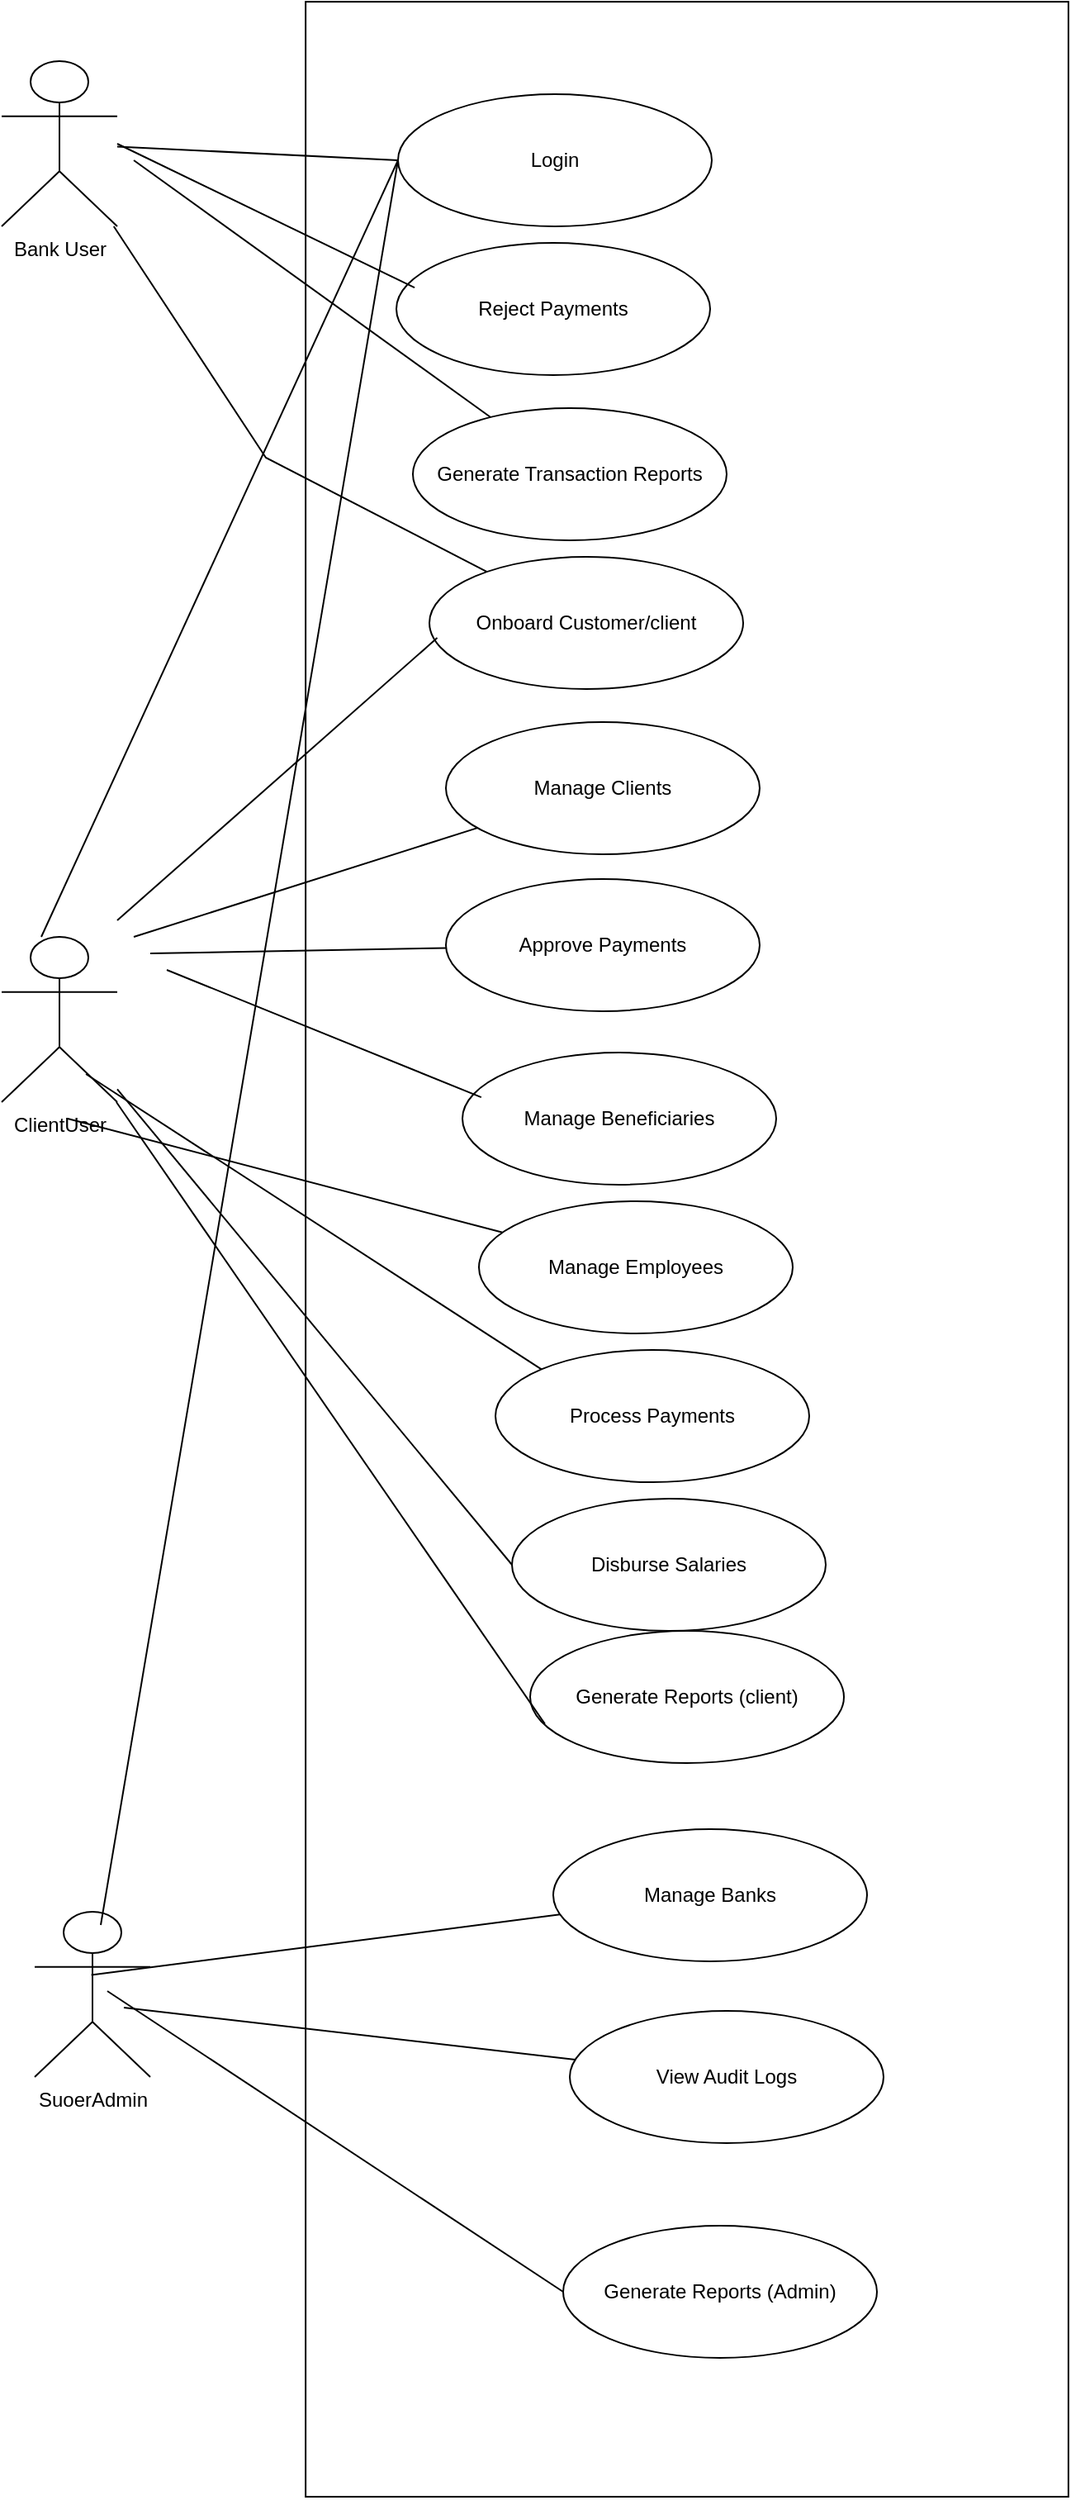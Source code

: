 <mxfile version="28.2.0">
  <diagram name="Page-1" id="bWau1FHbGcDvVud7MTYb">
    <mxGraphModel dx="983" dy="680" grid="1" gridSize="10" guides="1" tooltips="1" connect="1" arrows="1" fold="1" page="1" pageScale="1" pageWidth="827" pageHeight="1169" math="0" shadow="0">
      <root>
        <mxCell id="0" />
        <mxCell id="1" parent="0" />
        <mxCell id="hNP5SjPkfKcfT4q39lfH-1" value="" style="ellipse;whiteSpace=wrap;html=1;" vertex="1" parent="1">
          <mxGeometry x="300" y="330" width="120" height="80" as="geometry" />
        </mxCell>
        <mxCell id="hNP5SjPkfKcfT4q39lfH-2" value="" style="rounded=0;whiteSpace=wrap;html=1;rotation=90;" vertex="1" parent="1">
          <mxGeometry x="-259.99" y="578.12" width="1509.98" height="461.88" as="geometry" />
        </mxCell>
        <mxCell id="hNP5SjPkfKcfT4q39lfH-3" value="Login" style="ellipse;whiteSpace=wrap;html=1;" vertex="1" parent="1">
          <mxGeometry x="320" y="110" width="190" height="80" as="geometry" />
        </mxCell>
        <mxCell id="hNP5SjPkfKcfT4q39lfH-15" value="Reject Payments" style="ellipse;whiteSpace=wrap;html=1;" vertex="1" parent="1">
          <mxGeometry x="319" y="200" width="190" height="80" as="geometry" />
        </mxCell>
        <mxCell id="hNP5SjPkfKcfT4q39lfH-16" value="Generate Transaction Reports" style="ellipse;whiteSpace=wrap;html=1;" vertex="1" parent="1">
          <mxGeometry x="329" y="300" width="190" height="80" as="geometry" />
        </mxCell>
        <mxCell id="hNP5SjPkfKcfT4q39lfH-17" value="Onboard Customer/client" style="ellipse;whiteSpace=wrap;html=1;" vertex="1" parent="1">
          <mxGeometry x="339" y="390" width="190" height="80" as="geometry" />
        </mxCell>
        <mxCell id="hNP5SjPkfKcfT4q39lfH-18" value="Manage Clients" style="ellipse;whiteSpace=wrap;html=1;" vertex="1" parent="1">
          <mxGeometry x="349" y="490" width="190" height="80" as="geometry" />
        </mxCell>
        <mxCell id="hNP5SjPkfKcfT4q39lfH-19" value="Approve Payments" style="ellipse;whiteSpace=wrap;html=1;" vertex="1" parent="1">
          <mxGeometry x="349" y="585" width="190" height="80" as="geometry" />
        </mxCell>
        <mxCell id="hNP5SjPkfKcfT4q39lfH-21" value="Manage Beneficiaries" style="ellipse;whiteSpace=wrap;html=1;" vertex="1" parent="1">
          <mxGeometry x="359" y="690" width="190" height="80" as="geometry" />
        </mxCell>
        <mxCell id="hNP5SjPkfKcfT4q39lfH-22" value="Manage Employees" style="ellipse;whiteSpace=wrap;html=1;" vertex="1" parent="1">
          <mxGeometry x="369" y="780" width="190" height="80" as="geometry" />
        </mxCell>
        <mxCell id="hNP5SjPkfKcfT4q39lfH-23" value="Process Payments" style="ellipse;whiteSpace=wrap;html=1;" vertex="1" parent="1">
          <mxGeometry x="379" y="870" width="190" height="80" as="geometry" />
        </mxCell>
        <mxCell id="hNP5SjPkfKcfT4q39lfH-24" value="Disburse Salaries" style="ellipse;whiteSpace=wrap;html=1;" vertex="1" parent="1">
          <mxGeometry x="389" y="960" width="190" height="80" as="geometry" />
        </mxCell>
        <mxCell id="hNP5SjPkfKcfT4q39lfH-25" value="Generate Reports (client)" style="ellipse;whiteSpace=wrap;html=1;" vertex="1" parent="1">
          <mxGeometry x="400" y="1040" width="190" height="80" as="geometry" />
        </mxCell>
        <mxCell id="hNP5SjPkfKcfT4q39lfH-26" value="Generate Reports (Admin)" style="ellipse;whiteSpace=wrap;html=1;" vertex="1" parent="1">
          <mxGeometry x="420" y="1400" width="190" height="80" as="geometry" />
        </mxCell>
        <mxCell id="hNP5SjPkfKcfT4q39lfH-28" value="Manage Banks" style="ellipse;whiteSpace=wrap;html=1;" vertex="1" parent="1">
          <mxGeometry x="414" y="1160" width="190" height="80" as="geometry" />
        </mxCell>
        <mxCell id="hNP5SjPkfKcfT4q39lfH-30" value="View Audit Logs" style="ellipse;whiteSpace=wrap;html=1;" vertex="1" parent="1">
          <mxGeometry x="424" y="1270" width="190" height="80" as="geometry" />
        </mxCell>
        <mxCell id="hNP5SjPkfKcfT4q39lfH-31" value="Bank User" style="shape=umlActor;verticalLabelPosition=bottom;verticalAlign=top;html=1;" vertex="1" parent="1">
          <mxGeometry x="80" y="90" width="70" height="100" as="geometry" />
        </mxCell>
        <mxCell id="hNP5SjPkfKcfT4q39lfH-32" value="SuoerAdmin" style="shape=umlActor;verticalLabelPosition=bottom;verticalAlign=top;html=1;" vertex="1" parent="1">
          <mxGeometry x="100" y="1210" width="70" height="100" as="geometry" />
        </mxCell>
        <mxCell id="hNP5SjPkfKcfT4q39lfH-33" value="ClientUser" style="shape=umlActor;verticalLabelPosition=bottom;verticalAlign=top;html=1;" vertex="1" parent="1">
          <mxGeometry x="80" y="620" width="70" height="100" as="geometry" />
        </mxCell>
        <mxCell id="hNP5SjPkfKcfT4q39lfH-36" value="" style="endArrow=none;html=1;rounded=0;entryX=0;entryY=0.5;entryDx=0;entryDy=0;" edge="1" parent="1" source="hNP5SjPkfKcfT4q39lfH-31" target="hNP5SjPkfKcfT4q39lfH-3">
          <mxGeometry width="50" height="50" relative="1" as="geometry">
            <mxPoint x="220" y="60" as="sourcePoint" />
            <mxPoint x="270" y="10" as="targetPoint" />
          </mxGeometry>
        </mxCell>
        <mxCell id="hNP5SjPkfKcfT4q39lfH-37" value="" style="endArrow=none;html=1;rounded=0;entryX=0.058;entryY=0.338;entryDx=0;entryDy=0;entryPerimeter=0;" edge="1" parent="1" target="hNP5SjPkfKcfT4q39lfH-15">
          <mxGeometry width="50" height="50" relative="1" as="geometry">
            <mxPoint x="150" y="140" as="sourcePoint" />
            <mxPoint x="330" y="160" as="targetPoint" />
          </mxGeometry>
        </mxCell>
        <mxCell id="hNP5SjPkfKcfT4q39lfH-41" value="" style="endArrow=none;html=1;rounded=0;" edge="1" parent="1" target="hNP5SjPkfKcfT4q39lfH-16">
          <mxGeometry width="50" height="50" relative="1" as="geometry">
            <mxPoint x="160" y="150" as="sourcePoint" />
            <mxPoint x="370" y="200" as="targetPoint" />
          </mxGeometry>
        </mxCell>
        <mxCell id="hNP5SjPkfKcfT4q39lfH-45" value="" style="endArrow=none;html=1;rounded=0;" edge="1" parent="1">
          <mxGeometry width="50" height="50" relative="1" as="geometry">
            <mxPoint x="320" y="150" as="sourcePoint" />
            <mxPoint x="104" y="620" as="targetPoint" />
          </mxGeometry>
        </mxCell>
        <mxCell id="hNP5SjPkfKcfT4q39lfH-46" value="" style="endArrow=none;html=1;rounded=0;" edge="1" parent="1" source="hNP5SjPkfKcfT4q39lfH-31" target="hNP5SjPkfKcfT4q39lfH-17">
          <mxGeometry width="50" height="50" relative="1" as="geometry">
            <mxPoint x="30" y="220" as="sourcePoint" />
            <mxPoint x="144" y="441" as="targetPoint" />
            <Array as="points">
              <mxPoint x="240" y="330" />
            </Array>
          </mxGeometry>
        </mxCell>
        <mxCell id="hNP5SjPkfKcfT4q39lfH-47" value="" style="endArrow=none;html=1;rounded=0;exitX=0.025;exitY=0.613;exitDx=0;exitDy=0;exitPerimeter=0;" edge="1" parent="1" source="hNP5SjPkfKcfT4q39lfH-17">
          <mxGeometry width="50" height="50" relative="1" as="geometry">
            <mxPoint x="100" y="280" as="sourcePoint" />
            <mxPoint x="150" y="610" as="targetPoint" />
          </mxGeometry>
        </mxCell>
        <mxCell id="hNP5SjPkfKcfT4q39lfH-51" value="" style="endArrow=none;html=1;rounded=0;" edge="1" parent="1" target="hNP5SjPkfKcfT4q39lfH-22">
          <mxGeometry width="50" height="50" relative="1" as="geometry">
            <mxPoint x="120" y="730" as="sourcePoint" />
            <mxPoint x="290" y="738" as="targetPoint" />
          </mxGeometry>
        </mxCell>
        <mxCell id="hNP5SjPkfKcfT4q39lfH-52" value="" style="endArrow=none;html=1;rounded=0;" edge="1" parent="1" source="hNP5SjPkfKcfT4q39lfH-18">
          <mxGeometry width="50" height="50" relative="1" as="geometry">
            <mxPoint x="354" y="449" as="sourcePoint" />
            <mxPoint x="160" y="620" as="targetPoint" />
          </mxGeometry>
        </mxCell>
        <mxCell id="hNP5SjPkfKcfT4q39lfH-53" value="" style="endArrow=none;html=1;rounded=0;" edge="1" parent="1" source="hNP5SjPkfKcfT4q39lfH-19">
          <mxGeometry width="50" height="50" relative="1" as="geometry">
            <mxPoint x="378" y="564" as="sourcePoint" />
            <mxPoint x="170" y="630" as="targetPoint" />
          </mxGeometry>
        </mxCell>
        <mxCell id="hNP5SjPkfKcfT4q39lfH-54" value="" style="endArrow=none;html=1;rounded=0;exitX=0.06;exitY=0.338;exitDx=0;exitDy=0;exitPerimeter=0;" edge="1" parent="1" source="hNP5SjPkfKcfT4q39lfH-21">
          <mxGeometry width="50" height="50" relative="1" as="geometry">
            <mxPoint x="359" y="637" as="sourcePoint" />
            <mxPoint x="180" y="640" as="targetPoint" />
          </mxGeometry>
        </mxCell>
        <mxCell id="hNP5SjPkfKcfT4q39lfH-55" value="" style="endArrow=none;html=1;rounded=0;exitX=0.729;exitY=0.83;exitDx=0;exitDy=0;exitPerimeter=0;entryX=0;entryY=0;entryDx=0;entryDy=0;" edge="1" parent="1" source="hNP5SjPkfKcfT4q39lfH-33" target="hNP5SjPkfKcfT4q39lfH-23">
          <mxGeometry width="50" height="50" relative="1" as="geometry">
            <mxPoint x="116" y="780" as="sourcePoint" />
            <mxPoint x="379" y="849" as="targetPoint" />
          </mxGeometry>
        </mxCell>
        <mxCell id="hNP5SjPkfKcfT4q39lfH-56" value="" style="endArrow=none;html=1;rounded=0;entryX=0;entryY=0.5;entryDx=0;entryDy=0;" edge="1" parent="1" source="hNP5SjPkfKcfT4q39lfH-33" target="hNP5SjPkfKcfT4q39lfH-24">
          <mxGeometry width="50" height="50" relative="1" as="geometry">
            <mxPoint x="126" y="810" as="sourcePoint" />
            <mxPoint x="389" y="879" as="targetPoint" />
          </mxGeometry>
        </mxCell>
        <mxCell id="hNP5SjPkfKcfT4q39lfH-57" value="" style="endArrow=none;html=1;rounded=0;entryX=0.047;entryY=0.704;entryDx=0;entryDy=0;entryPerimeter=0;" edge="1" parent="1" source="hNP5SjPkfKcfT4q39lfH-33" target="hNP5SjPkfKcfT4q39lfH-25">
          <mxGeometry width="50" height="50" relative="1" as="geometry">
            <mxPoint x="150" y="840" as="sourcePoint" />
            <mxPoint x="413" y="909" as="targetPoint" />
          </mxGeometry>
        </mxCell>
        <mxCell id="hNP5SjPkfKcfT4q39lfH-58" value="" style="endArrow=none;html=1;rounded=0;exitX=0.49;exitY=0.383;exitDx=0;exitDy=0;exitPerimeter=0;" edge="1" parent="1" source="hNP5SjPkfKcfT4q39lfH-32" target="hNP5SjPkfKcfT4q39lfH-28">
          <mxGeometry width="50" height="50" relative="1" as="geometry">
            <mxPoint x="150" y="1169" as="sourcePoint" />
            <mxPoint x="413" y="1238" as="targetPoint" />
          </mxGeometry>
        </mxCell>
        <mxCell id="hNP5SjPkfKcfT4q39lfH-59" value="" style="endArrow=none;html=1;rounded=0;exitX=0.49;exitY=0.383;exitDx=0;exitDy=0;exitPerimeter=0;entryX=0;entryY=0.5;entryDx=0;entryDy=0;" edge="1" parent="1" target="hNP5SjPkfKcfT4q39lfH-26">
          <mxGeometry width="50" height="50" relative="1" as="geometry">
            <mxPoint x="144" y="1258" as="sourcePoint" />
            <mxPoint x="428" y="1222" as="targetPoint" />
          </mxGeometry>
        </mxCell>
        <mxCell id="hNP5SjPkfKcfT4q39lfH-60" value="" style="endArrow=none;html=1;rounded=0;exitX=0.49;exitY=0.383;exitDx=0;exitDy=0;exitPerimeter=0;" edge="1" parent="1" target="hNP5SjPkfKcfT4q39lfH-30">
          <mxGeometry width="50" height="50" relative="1" as="geometry">
            <mxPoint x="154" y="1268" as="sourcePoint" />
            <mxPoint x="438" y="1232" as="targetPoint" />
          </mxGeometry>
        </mxCell>
        <mxCell id="hNP5SjPkfKcfT4q39lfH-62" value="" style="endArrow=none;html=1;rounded=0;exitX=0.49;exitY=0.383;exitDx=0;exitDy=0;exitPerimeter=0;entryX=0;entryY=0.5;entryDx=0;entryDy=0;" edge="1" parent="1" target="hNP5SjPkfKcfT4q39lfH-3">
          <mxGeometry width="50" height="50" relative="1" as="geometry">
            <mxPoint x="140" y="1218" as="sourcePoint" />
            <mxPoint x="424" y="1182" as="targetPoint" />
          </mxGeometry>
        </mxCell>
      </root>
    </mxGraphModel>
  </diagram>
</mxfile>
